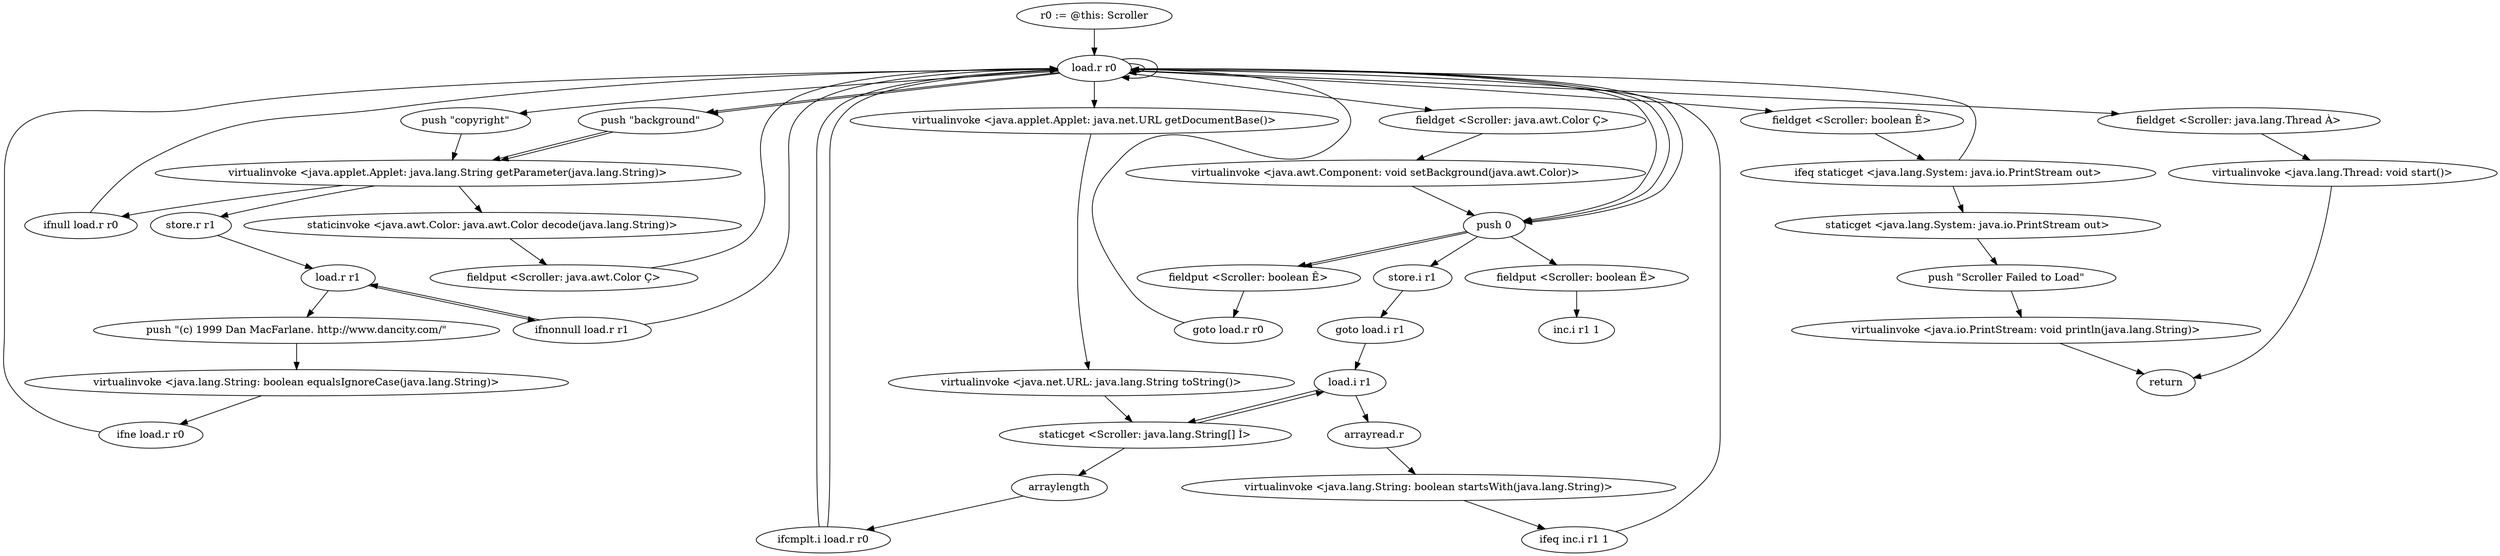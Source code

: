 digraph "" {
    "r0 := @this: Scroller"
    "load.r r0"
    "r0 := @this: Scroller"->"load.r r0";
    "push \"background\""
    "load.r r0"->"push \"background\"";
    "virtualinvoke <java.applet.Applet: java.lang.String getParameter(java.lang.String)>"
    "push \"background\""->"virtualinvoke <java.applet.Applet: java.lang.String getParameter(java.lang.String)>";
    "ifnull load.r r0"
    "virtualinvoke <java.applet.Applet: java.lang.String getParameter(java.lang.String)>"->"ifnull load.r r0";
    "ifnull load.r r0"->"load.r r0";
    "load.r r0"->"load.r r0";
    "load.r r0"->"push \"background\"";
    "push \"background\""->"virtualinvoke <java.applet.Applet: java.lang.String getParameter(java.lang.String)>";
    "staticinvoke <java.awt.Color: java.awt.Color decode(java.lang.String)>"
    "virtualinvoke <java.applet.Applet: java.lang.String getParameter(java.lang.String)>"->"staticinvoke <java.awt.Color: java.awt.Color decode(java.lang.String)>";
    "fieldput <Scroller: java.awt.Color Ç>"
    "staticinvoke <java.awt.Color: java.awt.Color decode(java.lang.String)>"->"fieldput <Scroller: java.awt.Color Ç>";
    "fieldput <Scroller: java.awt.Color Ç>"->"load.r r0";
    "load.r r0"->"load.r r0";
    "fieldget <Scroller: java.awt.Color Ç>"
    "load.r r0"->"fieldget <Scroller: java.awt.Color Ç>";
    "virtualinvoke <java.awt.Component: void setBackground(java.awt.Color)>"
    "fieldget <Scroller: java.awt.Color Ç>"->"virtualinvoke <java.awt.Component: void setBackground(java.awt.Color)>";
    "push 0"
    "virtualinvoke <java.awt.Component: void setBackground(java.awt.Color)>"->"push 0";
    "store.i r1"
    "push 0"->"store.i r1";
    "goto load.i r1"
    "store.i r1"->"goto load.i r1";
    "load.i r1"
    "goto load.i r1"->"load.i r1";
    "staticget <Scroller: java.lang.String[] Ì>"
    "load.i r1"->"staticget <Scroller: java.lang.String[] Ì>";
    "arraylength"
    "staticget <Scroller: java.lang.String[] Ì>"->"arraylength";
    "ifcmplt.i load.r r0"
    "arraylength"->"ifcmplt.i load.r r0";
    "ifcmplt.i load.r r0"->"load.r r0";
    "push \"copyright\""
    "load.r r0"->"push \"copyright\"";
    "push \"copyright\""->"virtualinvoke <java.applet.Applet: java.lang.String getParameter(java.lang.String)>";
    "store.r r1"
    "virtualinvoke <java.applet.Applet: java.lang.String getParameter(java.lang.String)>"->"store.r r1";
    "load.r r1"
    "store.r r1"->"load.r r1";
    "ifnonnull load.r r1"
    "load.r r1"->"ifnonnull load.r r1";
    "ifnonnull load.r r1"->"load.r r0";
    "load.r r0"->"push 0";
    "fieldput <Scroller: boolean Ê>"
    "push 0"->"fieldput <Scroller: boolean Ê>";
    "goto load.r r0"
    "fieldput <Scroller: boolean Ê>"->"goto load.r r0";
    "goto load.r r0"->"load.r r0";
    "fieldget <Scroller: boolean Ê>"
    "load.r r0"->"fieldget <Scroller: boolean Ê>";
    "ifeq staticget <java.lang.System: java.io.PrintStream out>"
    "fieldget <Scroller: boolean Ê>"->"ifeq staticget <java.lang.System: java.io.PrintStream out>";
    "ifeq staticget <java.lang.System: java.io.PrintStream out>"->"load.r r0";
    "fieldget <Scroller: java.lang.Thread À>"
    "load.r r0"->"fieldget <Scroller: java.lang.Thread À>";
    "virtualinvoke <java.lang.Thread: void start()>"
    "fieldget <Scroller: java.lang.Thread À>"->"virtualinvoke <java.lang.Thread: void start()>";
    "return"
    "virtualinvoke <java.lang.Thread: void start()>"->"return";
    "staticget <java.lang.System: java.io.PrintStream out>"
    "ifeq staticget <java.lang.System: java.io.PrintStream out>"->"staticget <java.lang.System: java.io.PrintStream out>";
    "push \"Scroller Failed to Load\""
    "staticget <java.lang.System: java.io.PrintStream out>"->"push \"Scroller Failed to Load\"";
    "virtualinvoke <java.io.PrintStream: void println(java.lang.String)>"
    "push \"Scroller Failed to Load\""->"virtualinvoke <java.io.PrintStream: void println(java.lang.String)>";
    "virtualinvoke <java.io.PrintStream: void println(java.lang.String)>"->"return";
    "ifnonnull load.r r1"->"load.r r1";
    "push \"(c) 1999 Dan MacFarlane. http://www.dancity.com/\""
    "load.r r1"->"push \"(c) 1999 Dan MacFarlane. http://www.dancity.com/\"";
    "virtualinvoke <java.lang.String: boolean equalsIgnoreCase(java.lang.String)>"
    "push \"(c) 1999 Dan MacFarlane. http://www.dancity.com/\""->"virtualinvoke <java.lang.String: boolean equalsIgnoreCase(java.lang.String)>";
    "ifne load.r r0"
    "virtualinvoke <java.lang.String: boolean equalsIgnoreCase(java.lang.String)>"->"ifne load.r r0";
    "ifne load.r r0"->"load.r r0";
    "load.r r0"->"push 0";
    "push 0"->"fieldput <Scroller: boolean Ê>";
    "ifcmplt.i load.r r0"->"load.r r0";
    "virtualinvoke <java.applet.Applet: java.net.URL getDocumentBase()>"
    "load.r r0"->"virtualinvoke <java.applet.Applet: java.net.URL getDocumentBase()>";
    "virtualinvoke <java.net.URL: java.lang.String toString()>"
    "virtualinvoke <java.applet.Applet: java.net.URL getDocumentBase()>"->"virtualinvoke <java.net.URL: java.lang.String toString()>";
    "virtualinvoke <java.net.URL: java.lang.String toString()>"->"staticget <Scroller: java.lang.String[] Ì>";
    "staticget <Scroller: java.lang.String[] Ì>"->"load.i r1";
    "arrayread.r"
    "load.i r1"->"arrayread.r";
    "virtualinvoke <java.lang.String: boolean startsWith(java.lang.String)>"
    "arrayread.r"->"virtualinvoke <java.lang.String: boolean startsWith(java.lang.String)>";
    "ifeq inc.i r1 1"
    "virtualinvoke <java.lang.String: boolean startsWith(java.lang.String)>"->"ifeq inc.i r1 1";
    "ifeq inc.i r1 1"->"load.r r0";
    "load.r r0"->"push 0";
    "fieldput <Scroller: boolean Ë>"
    "push 0"->"fieldput <Scroller: boolean Ë>";
    "inc.i r1 1"
    "fieldput <Scroller: boolean Ë>"->"inc.i r1 1";
}
